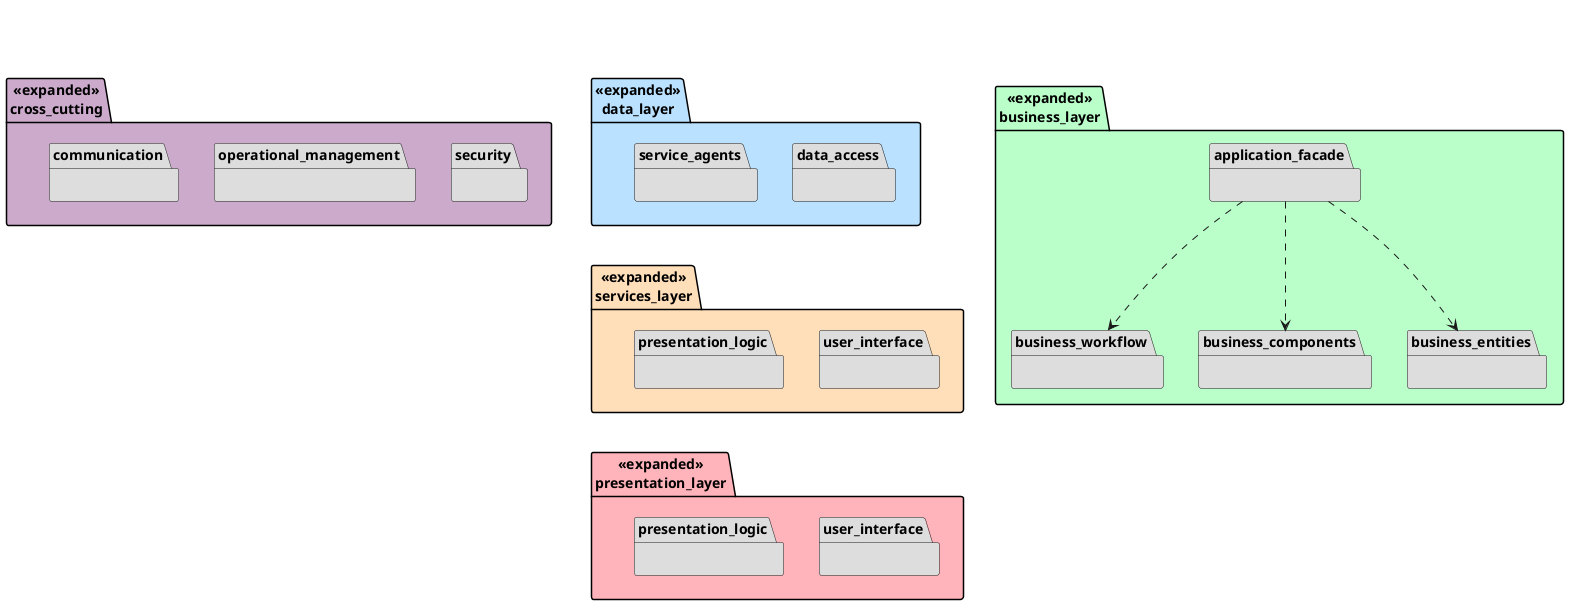 @startuml
'https://plantuml.com/class-diagram

package "<<expanded>>\npresentation_layer" as p1 #FFB3BA{

    package "user_interface" as p1.1 #DDDDDD {}
    package "presentation_logic" as p1.2 #DDDDDD {}
}

package "<<expanded>>\nservices_layer" as p2 #FFDFBA {
    package "user_interface" as p2.1 #DDDDDD {}
    package "presentation_logic" as p2.2 #DDDDDD {}
}

package "<<expanded>>\nbusiness_layer" as p3 #BAFFC9 {
    package "application_facade" as p3.1 #DDDDDD {}
    package "business_workflow" as p3.2 #DDDDDD {}
    package "business_components" as p3.3 #DDDDDD {}
    package "business_entities" as p3.4 #DDDDDD {}

    p3.1 ..> p3.2
    p3.1 ..> p3.3
    p3.1 ..> p3.4
}

package "<<expanded>>\ndata_layer" as p4 #BAE1FF{
    package "data_access" as p4.1 #DDDDDD {}
    package "service_agents" as p4.2 #DDDDDD {}
}

package "<<expanded>>\ncross_cutting" as p5 #CBAACB {
    package "security" as p5.1 #DDDDDD {}
    package "operational_management" as p5.2 #DDDDDD {}
    package "communication" as p5.3 #DDDDDD {}
}

p1 -[hidden]up-> p2
p2 -[hidden]up-> p4
p4 -[hidden]left-> p5

@enduml